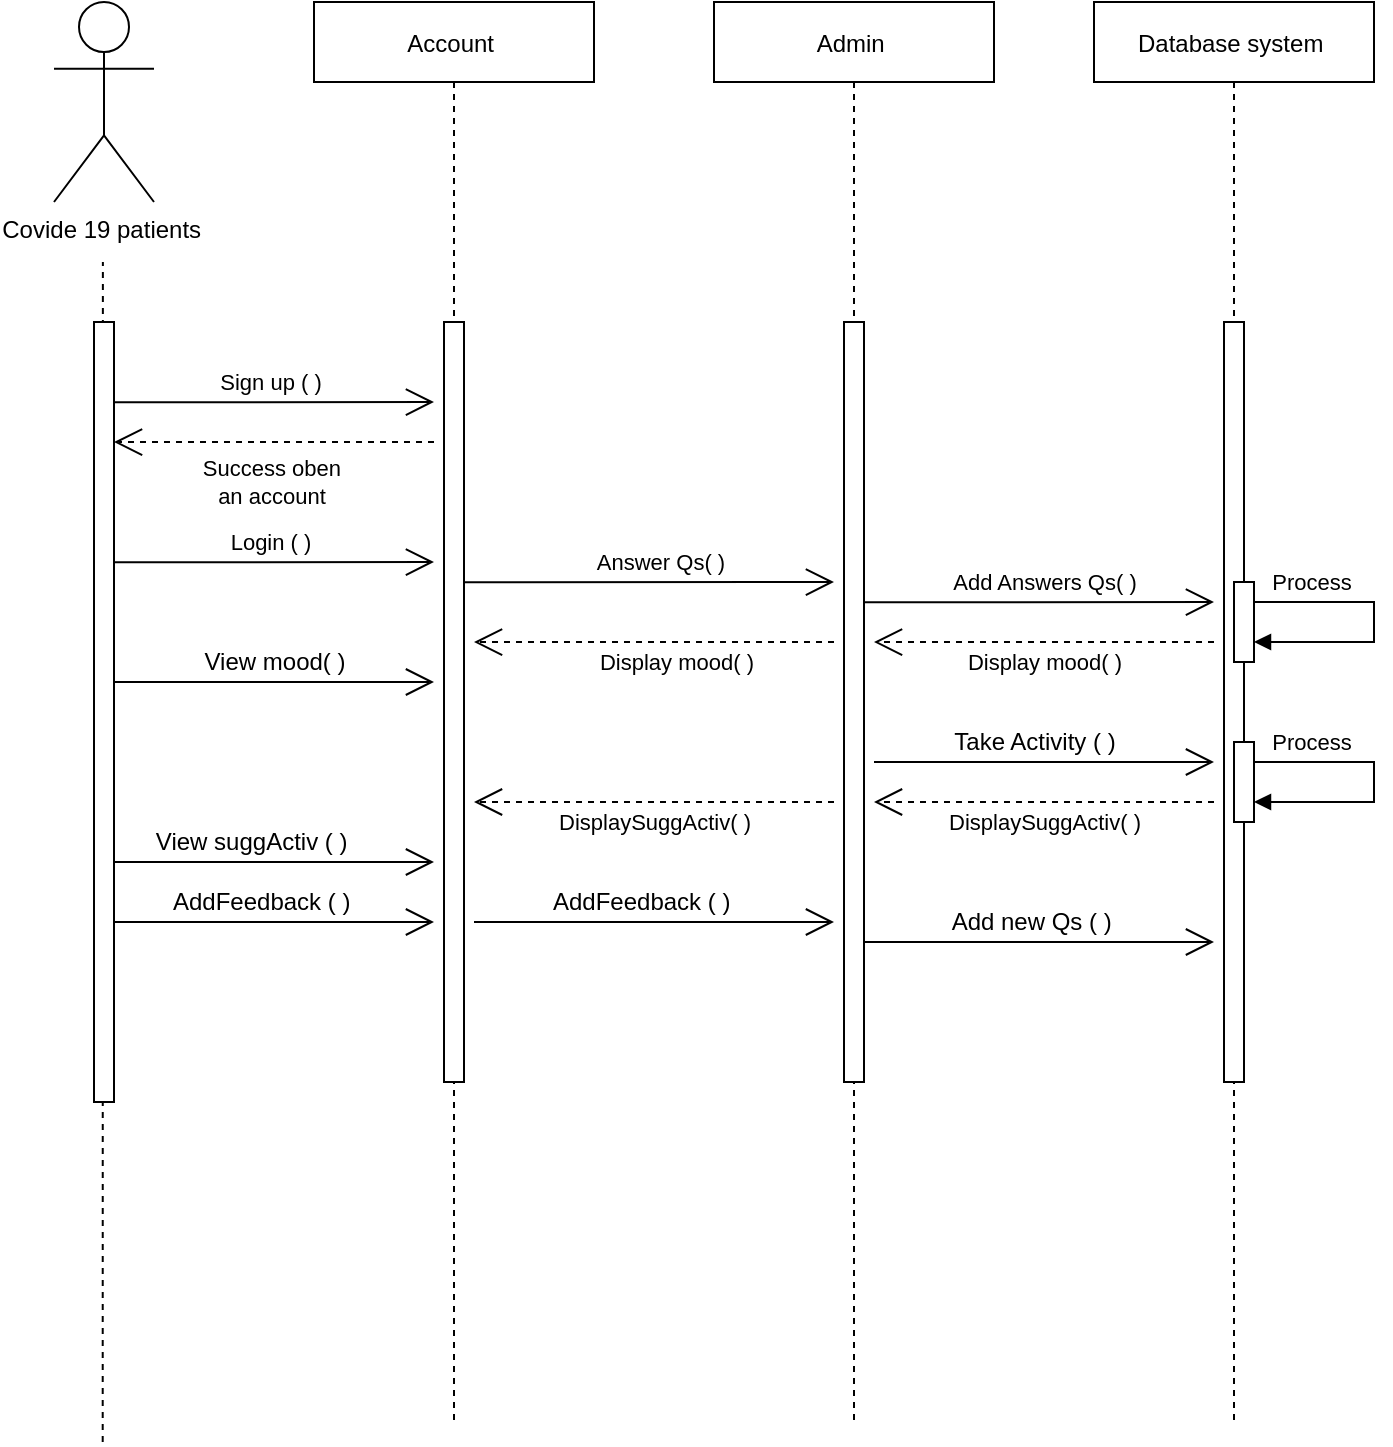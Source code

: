 <mxfile version="15.8.3" type="github">
  <diagram id="kgpKYQtTHZ0yAKxKKP6v" name="Page-1">
    <mxGraphModel dx="1534" dy="961" grid="1" gridSize="10" guides="1" tooltips="1" connect="1" arrows="1" fold="1" page="1" pageScale="1" pageWidth="850" pageHeight="1100" math="0" shadow="0">
      <root>
        <mxCell id="0" />
        <mxCell id="1" parent="0" />
        <mxCell id="_f1RbuLWEJ0joPGijHF--23" value="Database system " style="shape=umlLifeline;perimeter=lifelinePerimeter;container=1;collapsible=0;recursiveResize=0;rounded=0;shadow=0;strokeWidth=1;" vertex="1" parent="1">
          <mxGeometry x="560" y="80" width="140" height="710" as="geometry" />
        </mxCell>
        <mxCell id="_f1RbuLWEJ0joPGijHF--24" value="" style="points=[];perimeter=orthogonalPerimeter;rounded=0;shadow=0;strokeWidth=1;" vertex="1" parent="_f1RbuLWEJ0joPGijHF--23">
          <mxGeometry x="65" y="160" width="10" height="380" as="geometry" />
        </mxCell>
        <mxCell id="_f1RbuLWEJ0joPGijHF--59" value="" style="html=1;points=[];perimeter=orthogonalPerimeter;labelBorderColor=none;" vertex="1" parent="_f1RbuLWEJ0joPGijHF--23">
          <mxGeometry x="70" y="290" width="10" height="40" as="geometry" />
        </mxCell>
        <mxCell id="_f1RbuLWEJ0joPGijHF--74" value="" style="html=1;points=[];perimeter=orthogonalPerimeter;labelBorderColor=none;" vertex="1" parent="_f1RbuLWEJ0joPGijHF--23">
          <mxGeometry x="70" y="370" width="10" height="40" as="geometry" />
        </mxCell>
        <mxCell id="_f1RbuLWEJ0joPGijHF--78" value="DisplaySuggActiv( )" style="endArrow=open;endSize=12;dashed=1;html=1;rounded=0;" edge="1" parent="_f1RbuLWEJ0joPGijHF--23">
          <mxGeometry x="0.0" y="10" width="160" relative="1" as="geometry">
            <mxPoint x="60" y="400" as="sourcePoint" />
            <mxPoint x="-110" y="400" as="targetPoint" />
            <Array as="points" />
            <mxPoint as="offset" />
          </mxGeometry>
        </mxCell>
        <mxCell id="_f1RbuLWEJ0joPGijHF--62" value="Display mood( )" style="endArrow=open;endSize=12;dashed=1;html=1;rounded=0;entryX=1;entryY=0.154;entryDx=0;entryDy=0;entryPerimeter=0;" edge="1" parent="_f1RbuLWEJ0joPGijHF--23">
          <mxGeometry x="0.0" y="10" width="160" relative="1" as="geometry">
            <mxPoint x="60" y="320" as="sourcePoint" />
            <mxPoint x="-110" y="320.06" as="targetPoint" />
            <Array as="points" />
            <mxPoint as="offset" />
          </mxGeometry>
        </mxCell>
        <mxCell id="_f1RbuLWEJ0joPGijHF--94" value="" style="endArrow=open;endFill=1;endSize=12;html=1;rounded=0;" edge="1" parent="_f1RbuLWEJ0joPGijHF--23">
          <mxGeometry width="160" relative="1" as="geometry">
            <mxPoint x="-120" y="470" as="sourcePoint" />
            <mxPoint x="60" y="470" as="targetPoint" />
            <Array as="points">
              <mxPoint x="-30" y="470" />
            </Array>
          </mxGeometry>
        </mxCell>
        <mxCell id="_f1RbuLWEJ0joPGijHF--98" value="&lt;span style=&quot;font-size: 11px ; text-align: left ; background-color: rgb(255 , 255 , 255)&quot;&gt;Process&amp;nbsp;&lt;/span&gt;" style="text;html=1;align=center;verticalAlign=middle;resizable=0;points=[];autosize=1;strokeColor=none;fillColor=none;" vertex="1" parent="_f1RbuLWEJ0joPGijHF--23">
          <mxGeometry x="80" y="280" width="60" height="20" as="geometry" />
        </mxCell>
        <mxCell id="_f1RbuLWEJ0joPGijHF--100" value="&lt;span style=&quot;font-size: 11px ; text-align: left ; background-color: rgb(255 , 255 , 255)&quot;&gt;Process&amp;nbsp;&lt;/span&gt;" style="text;html=1;align=center;verticalAlign=middle;resizable=0;points=[];autosize=1;strokeColor=none;fillColor=none;" vertex="1" parent="_f1RbuLWEJ0joPGijHF--23">
          <mxGeometry x="80" y="360" width="60" height="20" as="geometry" />
        </mxCell>
        <mxCell id="3nuBFxr9cyL0pnOWT2aG-5" value="Admin " style="shape=umlLifeline;perimeter=lifelinePerimeter;container=1;collapsible=0;recursiveResize=0;rounded=0;shadow=0;strokeWidth=1;" parent="1" vertex="1">
          <mxGeometry x="370" y="80" width="140" height="710" as="geometry" />
        </mxCell>
        <mxCell id="3nuBFxr9cyL0pnOWT2aG-6" value="" style="points=[];perimeter=orthogonalPerimeter;rounded=0;shadow=0;strokeWidth=1;" parent="3nuBFxr9cyL0pnOWT2aG-5" vertex="1">
          <mxGeometry x="65" y="160" width="10" height="380" as="geometry" />
        </mxCell>
        <mxCell id="_f1RbuLWEJ0joPGijHF--51" value="" style="endArrow=open;endFill=1;endSize=12;html=1;rounded=0;exitX=1;exitY=0.103;exitDx=0;exitDy=0;exitPerimeter=0;" edge="1" parent="3nuBFxr9cyL0pnOWT2aG-5">
          <mxGeometry width="160" relative="1" as="geometry">
            <mxPoint x="75" y="300.17" as="sourcePoint" />
            <mxPoint x="250" y="300" as="targetPoint" />
            <Array as="points" />
          </mxGeometry>
        </mxCell>
        <mxCell id="_f1RbuLWEJ0joPGijHF--52" value="Add Answers Qs( )" style="edgeLabel;html=1;align=center;verticalAlign=middle;resizable=0;points=[];" vertex="1" connectable="0" parent="_f1RbuLWEJ0joPGijHF--51">
          <mxGeometry x="0.549" y="-7" relative="1" as="geometry">
            <mxPoint x="-46" y="-17" as="offset" />
          </mxGeometry>
        </mxCell>
        <mxCell id="_f1RbuLWEJ0joPGijHF--18" value="" style="endArrow=none;dashed=1;html=1;rounded=0;" edge="1" parent="1">
          <mxGeometry width="50" height="50" relative="1" as="geometry">
            <mxPoint x="64.35" y="800" as="sourcePoint" />
            <mxPoint x="64.44" y="210" as="targetPoint" />
          </mxGeometry>
        </mxCell>
        <mxCell id="_f1RbuLWEJ0joPGijHF--1" value="Covide 19 patients&amp;nbsp;" style="shape=umlActor;verticalLabelPosition=bottom;verticalAlign=top;html=1;outlineConnect=0;" vertex="1" parent="1">
          <mxGeometry x="40" y="80" width="50" height="100" as="geometry" />
        </mxCell>
        <mxCell id="_f1RbuLWEJ0joPGijHF--14" value="" style="html=1;points=[];perimeter=orthogonalPerimeter;labelBorderColor=none;" vertex="1" parent="1">
          <mxGeometry x="60" y="240" width="10" height="390" as="geometry" />
        </mxCell>
        <mxCell id="_f1RbuLWEJ0joPGijHF--25" value="Account " style="shape=umlLifeline;perimeter=lifelinePerimeter;container=1;collapsible=0;recursiveResize=0;rounded=0;shadow=0;strokeWidth=1;" vertex="1" parent="1">
          <mxGeometry x="170" y="80" width="140" height="710" as="geometry" />
        </mxCell>
        <mxCell id="_f1RbuLWEJ0joPGijHF--26" value="" style="points=[];perimeter=orthogonalPerimeter;rounded=0;shadow=0;strokeWidth=1;" vertex="1" parent="_f1RbuLWEJ0joPGijHF--25">
          <mxGeometry x="65" y="160" width="10" height="380" as="geometry" />
        </mxCell>
        <mxCell id="_f1RbuLWEJ0joPGijHF--49" value="" style="endArrow=open;endFill=1;endSize=12;html=1;rounded=0;exitX=1;exitY=0.103;exitDx=0;exitDy=0;exitPerimeter=0;" edge="1" parent="_f1RbuLWEJ0joPGijHF--25">
          <mxGeometry width="160" relative="1" as="geometry">
            <mxPoint x="75" y="290.17" as="sourcePoint" />
            <mxPoint x="260" y="290" as="targetPoint" />
            <Array as="points" />
          </mxGeometry>
        </mxCell>
        <mxCell id="_f1RbuLWEJ0joPGijHF--50" value="Answer Qs( )" style="edgeLabel;html=1;align=center;verticalAlign=middle;resizable=0;points=[];" vertex="1" connectable="0" parent="_f1RbuLWEJ0joPGijHF--49">
          <mxGeometry x="0.549" y="-7" relative="1" as="geometry">
            <mxPoint x="-46" y="-17" as="offset" />
          </mxGeometry>
        </mxCell>
        <mxCell id="_f1RbuLWEJ0joPGijHF--88" value="" style="endArrow=open;endFill=1;endSize=12;html=1;rounded=0;" edge="1" parent="_f1RbuLWEJ0joPGijHF--25">
          <mxGeometry width="160" relative="1" as="geometry">
            <mxPoint x="-100" y="460" as="sourcePoint" />
            <mxPoint x="60" y="460" as="targetPoint" />
            <Array as="points">
              <mxPoint x="-30" y="460" />
            </Array>
          </mxGeometry>
        </mxCell>
        <mxCell id="_f1RbuLWEJ0joPGijHF--40" value="" style="endArrow=open;endFill=1;endSize=12;html=1;rounded=0;exitX=1;exitY=0.103;exitDx=0;exitDy=0;exitPerimeter=0;" edge="1" parent="1" source="_f1RbuLWEJ0joPGijHF--14">
          <mxGeometry width="160" relative="1" as="geometry">
            <mxPoint x="80" y="280" as="sourcePoint" />
            <mxPoint x="230" y="280" as="targetPoint" />
            <Array as="points" />
          </mxGeometry>
        </mxCell>
        <mxCell id="_f1RbuLWEJ0joPGijHF--41" value="Sign up ( )" style="edgeLabel;html=1;align=center;verticalAlign=middle;resizable=0;points=[];" vertex="1" connectable="0" parent="_f1RbuLWEJ0joPGijHF--40">
          <mxGeometry x="0.549" y="-7" relative="1" as="geometry">
            <mxPoint x="-46" y="-17" as="offset" />
          </mxGeometry>
        </mxCell>
        <mxCell id="_f1RbuLWEJ0joPGijHF--42" value="Success oben&amp;nbsp;&lt;br&gt;an account&amp;nbsp;" style="endArrow=open;endSize=12;dashed=1;html=1;rounded=0;entryX=1;entryY=0.154;entryDx=0;entryDy=0;entryPerimeter=0;" edge="1" parent="1" target="_f1RbuLWEJ0joPGijHF--14">
          <mxGeometry x="0.0" y="20" width="160" relative="1" as="geometry">
            <mxPoint x="230" y="300" as="sourcePoint" />
            <mxPoint x="80" y="300" as="targetPoint" />
            <Array as="points">
              <mxPoint x="150" y="300" />
            </Array>
            <mxPoint as="offset" />
          </mxGeometry>
        </mxCell>
        <mxCell id="_f1RbuLWEJ0joPGijHF--47" value="" style="endArrow=open;endFill=1;endSize=12;html=1;rounded=0;exitX=1;exitY=0.103;exitDx=0;exitDy=0;exitPerimeter=0;" edge="1" parent="1">
          <mxGeometry width="160" relative="1" as="geometry">
            <mxPoint x="70" y="360.17" as="sourcePoint" />
            <mxPoint x="230" y="360.0" as="targetPoint" />
            <Array as="points" />
          </mxGeometry>
        </mxCell>
        <mxCell id="_f1RbuLWEJ0joPGijHF--48" value="Login ( )" style="edgeLabel;html=1;align=center;verticalAlign=middle;resizable=0;points=[];" vertex="1" connectable="0" parent="_f1RbuLWEJ0joPGijHF--47">
          <mxGeometry x="0.549" y="-7" relative="1" as="geometry">
            <mxPoint x="-46" y="-17" as="offset" />
          </mxGeometry>
        </mxCell>
        <mxCell id="_f1RbuLWEJ0joPGijHF--61" value="" style="edgeStyle=orthogonalEdgeStyle;html=1;align=left;spacingLeft=2;endArrow=block;rounded=0;" edge="1" parent="1">
          <mxGeometry x="-0.712" y="10" relative="1" as="geometry">
            <mxPoint x="640" y="380" as="sourcePoint" />
            <Array as="points">
              <mxPoint x="700" y="380" />
              <mxPoint x="700" y="400" />
            </Array>
            <mxPoint x="640" y="400" as="targetPoint" />
            <mxPoint as="offset" />
          </mxGeometry>
        </mxCell>
        <mxCell id="_f1RbuLWEJ0joPGijHF--64" value="Display mood( )" style="endArrow=open;endSize=12;dashed=1;html=1;rounded=0;entryX=1;entryY=0.154;entryDx=0;entryDy=0;entryPerimeter=0;" edge="1" parent="1">
          <mxGeometry x="-0.125" y="10" width="160" relative="1" as="geometry">
            <mxPoint x="430" y="400" as="sourcePoint" />
            <mxPoint x="250" y="400.06" as="targetPoint" />
            <Array as="points">
              <mxPoint x="330" y="400" />
            </Array>
            <mxPoint as="offset" />
          </mxGeometry>
        </mxCell>
        <mxCell id="_f1RbuLWEJ0joPGijHF--65" value="" style="endArrow=open;endFill=1;endSize=12;html=1;rounded=0;" edge="1" parent="1">
          <mxGeometry width="160" relative="1" as="geometry">
            <mxPoint x="70" y="420" as="sourcePoint" />
            <mxPoint x="230" y="420" as="targetPoint" />
            <Array as="points">
              <mxPoint x="140" y="420" />
            </Array>
          </mxGeometry>
        </mxCell>
        <mxCell id="_f1RbuLWEJ0joPGijHF--66" value="View mood( )" style="text;html=1;align=center;verticalAlign=middle;resizable=0;points=[];autosize=1;strokeColor=none;fillColor=none;" vertex="1" parent="1">
          <mxGeometry x="105" y="400" width="90" height="20" as="geometry" />
        </mxCell>
        <mxCell id="_f1RbuLWEJ0joPGijHF--71" value="" style="endArrow=open;endFill=1;endSize=12;html=1;rounded=0;" edge="1" parent="1">
          <mxGeometry width="160" relative="1" as="geometry">
            <mxPoint x="450" y="460" as="sourcePoint" />
            <mxPoint x="620" y="460" as="targetPoint" />
          </mxGeometry>
        </mxCell>
        <mxCell id="_f1RbuLWEJ0joPGijHF--72" value="Take Activity ( )" style="text;html=1;align=center;verticalAlign=middle;resizable=0;points=[];autosize=1;strokeColor=none;fillColor=none;" vertex="1" parent="1">
          <mxGeometry x="480" y="440" width="100" height="20" as="geometry" />
        </mxCell>
        <mxCell id="_f1RbuLWEJ0joPGijHF--73" value="" style="edgeStyle=orthogonalEdgeStyle;html=1;align=left;spacingLeft=2;endArrow=block;rounded=0;" edge="1" parent="1">
          <mxGeometry x="-0.859" y="10" relative="1" as="geometry">
            <mxPoint x="640" y="460" as="sourcePoint" />
            <Array as="points">
              <mxPoint x="700" y="460" />
              <mxPoint x="700" y="480" />
            </Array>
            <mxPoint x="640" y="480" as="targetPoint" />
            <mxPoint as="offset" />
          </mxGeometry>
        </mxCell>
        <mxCell id="_f1RbuLWEJ0joPGijHF--79" value="DisplaySuggActiv( )" style="endArrow=open;endSize=12;dashed=1;html=1;rounded=0;" edge="1" parent="1">
          <mxGeometry y="10" width="160" relative="1" as="geometry">
            <mxPoint x="430" y="480" as="sourcePoint" />
            <mxPoint x="250" y="480" as="targetPoint" />
            <Array as="points" />
            <mxPoint as="offset" />
          </mxGeometry>
        </mxCell>
        <mxCell id="_f1RbuLWEJ0joPGijHF--81" value="" style="endArrow=open;endFill=1;endSize=12;html=1;rounded=0;" edge="1" parent="1">
          <mxGeometry width="160" relative="1" as="geometry">
            <mxPoint x="70" y="510" as="sourcePoint" />
            <mxPoint x="230" y="510" as="targetPoint" />
            <Array as="points">
              <mxPoint x="140" y="510" />
            </Array>
          </mxGeometry>
        </mxCell>
        <mxCell id="_f1RbuLWEJ0joPGijHF--82" value="View suggActiv ( )&amp;nbsp;" style="text;html=1;align=center;verticalAlign=middle;resizable=0;points=[];autosize=1;strokeColor=none;fillColor=none;" vertex="1" parent="1">
          <mxGeometry x="85" y="490" width="110" height="20" as="geometry" />
        </mxCell>
        <mxCell id="_f1RbuLWEJ0joPGijHF--89" value="" style="endArrow=open;endFill=1;endSize=12;html=1;rounded=0;" edge="1" parent="1">
          <mxGeometry width="160" relative="1" as="geometry">
            <mxPoint x="250" y="540" as="sourcePoint" />
            <mxPoint x="430" y="540" as="targetPoint" />
            <Array as="points">
              <mxPoint x="340" y="540" />
              <mxPoint x="390" y="540" />
              <mxPoint x="380" y="540" />
            </Array>
          </mxGeometry>
        </mxCell>
        <mxCell id="_f1RbuLWEJ0joPGijHF--91" value="AddFeedback ( )&amp;nbsp;" style="text;html=1;align=center;verticalAlign=middle;resizable=0;points=[];autosize=1;strokeColor=none;fillColor=none;" vertex="1" parent="1">
          <mxGeometry x="90" y="520" width="110" height="20" as="geometry" />
        </mxCell>
        <mxCell id="_f1RbuLWEJ0joPGijHF--93" value="&lt;span&gt;AddFeedback ( )&amp;nbsp;&lt;/span&gt;" style="text;html=1;align=center;verticalAlign=middle;resizable=0;points=[];autosize=1;strokeColor=none;fillColor=none;" vertex="1" parent="1">
          <mxGeometry x="280" y="520" width="110" height="20" as="geometry" />
        </mxCell>
        <mxCell id="_f1RbuLWEJ0joPGijHF--95" value="Add new Qs ( )&amp;nbsp;" style="text;html=1;align=center;verticalAlign=middle;resizable=0;points=[];autosize=1;strokeColor=none;fillColor=none;" vertex="1" parent="1">
          <mxGeometry x="480" y="530" width="100" height="20" as="geometry" />
        </mxCell>
      </root>
    </mxGraphModel>
  </diagram>
</mxfile>
